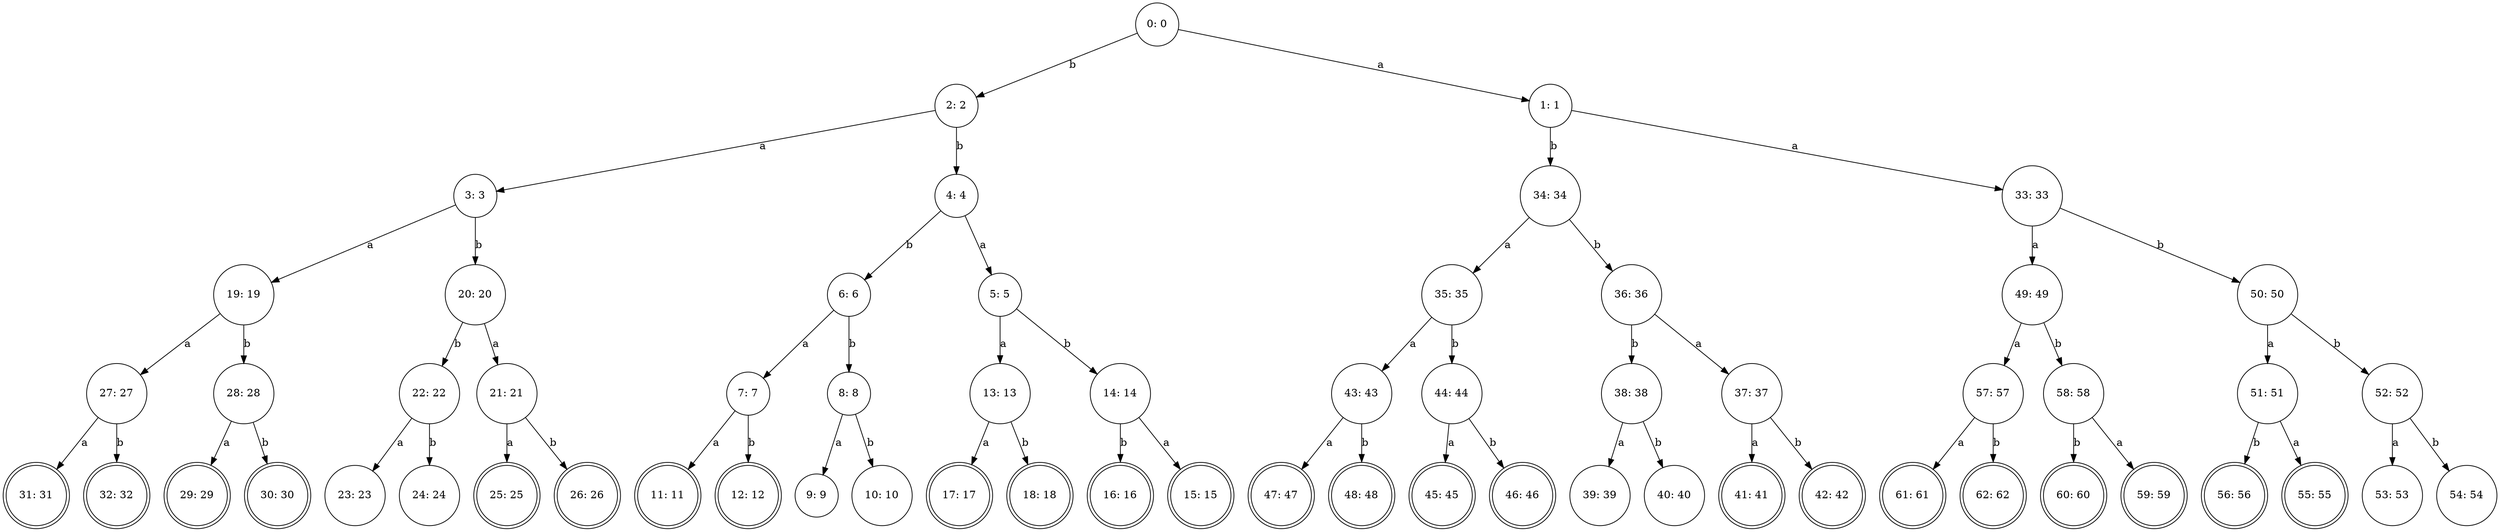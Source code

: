 digraph G {
node_13 [shape=circle,label="13: 13"];
	node_13 -> node_17 [label="a"];
	node_13 -> node_18 [label="b"];
node_34 [shape=circle,label="34: 34"];
	node_34 -> node_35 [label="a"];
	node_34 -> node_36 [label="b"];
node_22 [shape=circle,label="22: 22"];
	node_22 -> node_23 [label="a"];
	node_22 -> node_24 [label="b"];
node_33 [shape=circle,label="33: 33"];
	node_33 -> node_49 [label="a"];
	node_33 -> node_50 [label="b"];
node_53 [shape=circle,label="53: 53"];
node_2 [shape=circle,label="2: 2"];
	node_2 -> node_3 [label="a"];
	node_2 -> node_4 [label="b"];
node_6 [shape=circle,label="6: 6"];
	node_6 -> node_7 [label="a"];
	node_6 -> node_8 [label="b"];
node_57 [shape=circle,label="57: 57"];
	node_57 -> node_61 [label="a"];
	node_57 -> node_62 [label="b"];
node_60 [shape=doublecircle,label="60: 60"];
node_9 [shape=circle,label="9: 9"];
node_27 [shape=circle,label="27: 27"];
	node_27 -> node_31 [label="a"];
	node_27 -> node_32 [label="b"];
node_5 [shape=circle,label="5: 5"];
	node_5 -> node_13 [label="a"];
	node_5 -> node_14 [label="b"];
node_16 [shape=doublecircle,label="16: 16"];
node_28 [shape=circle,label="28: 28"];
	node_28 -> node_29 [label="a"];
	node_28 -> node_30 [label="b"];
node_31 [shape=doublecircle,label="31: 31"];
node_38 [shape=circle,label="38: 38"];
	node_38 -> node_39 [label="a"];
	node_38 -> node_40 [label="b"];
node_59 [shape=doublecircle,label="59: 59"];
node_43 [shape=circle,label="43: 43"];
	node_43 -> node_47 [label="a"];
	node_43 -> node_48 [label="b"];
node_14 [shape=circle,label="14: 14"];
	node_14 -> node_15 [label="a"];
	node_14 -> node_16 [label="b"];
node_48 [shape=doublecircle,label="48: 48"];
node_7 [shape=circle,label="7: 7"];
	node_7 -> node_11 [label="a"];
	node_7 -> node_12 [label="b"];
node_39 [shape=circle,label="39: 39"];
node_3 [shape=circle,label="3: 3"];
	node_3 -> node_19 [label="a"];
	node_3 -> node_20 [label="b"];
node_35 [shape=circle,label="35: 35"];
	node_35 -> node_43 [label="a"];
	node_35 -> node_44 [label="b"];
node_19 [shape=circle,label="19: 19"];
	node_19 -> node_27 [label="a"];
	node_19 -> node_28 [label="b"];
node_37 [shape=circle,label="37: 37"];
	node_37 -> node_41 [label="a"];
	node_37 -> node_42 [label="b"];
node_58 [shape=circle,label="58: 58"];
	node_58 -> node_59 [label="a"];
	node_58 -> node_60 [label="b"];
node_20 [shape=circle,label="20: 20"];
	node_20 -> node_21 [label="a"];
	node_20 -> node_22 [label="b"];
node_30 [shape=doublecircle,label="30: 30"];
node_12 [shape=doublecircle,label="12: 12"];
node_32 [shape=doublecircle,label="32: 32"];
node_56 [shape=doublecircle,label="56: 56"];
node_36 [shape=circle,label="36: 36"];
	node_36 -> node_37 [label="a"];
	node_36 -> node_38 [label="b"];
node_15 [shape=doublecircle,label="15: 15"];
node_62 [shape=doublecircle,label="62: 62"];
node_61 [shape=doublecircle,label="61: 61"];
node_25 [shape=doublecircle,label="25: 25"];
node_45 [shape=doublecircle,label="45: 45"];
node_50 [shape=circle,label="50: 50"];
	node_50 -> node_51 [label="a"];
	node_50 -> node_52 [label="b"];
node_10 [shape=circle,label="10: 10"];
node_11 [shape=doublecircle,label="11: 11"];
node_21 [shape=circle,label="21: 21"];
	node_21 -> node_25 [label="a"];
	node_21 -> node_26 [label="b"];
node_49 [shape=circle,label="49: 49"];
	node_49 -> node_57 [label="a"];
	node_49 -> node_58 [label="b"];
node_29 [shape=doublecircle,label="29: 29"];
node_52 [shape=circle,label="52: 52"];
	node_52 -> node_53 [label="a"];
	node_52 -> node_54 [label="b"];
node_54 [shape=circle,label="54: 54"];
node_44 [shape=circle,label="44: 44"];
	node_44 -> node_45 [label="a"];
	node_44 -> node_46 [label="b"];
node_26 [shape=doublecircle,label="26: 26"];
node_42 [shape=doublecircle,label="42: 42"];
node_8 [shape=circle,label="8: 8"];
	node_8 -> node_9 [label="a"];
	node_8 -> node_10 [label="b"];
node_55 [shape=doublecircle,label="55: 55"];
node_40 [shape=circle,label="40: 40"];
node_18 [shape=doublecircle,label="18: 18"];
node_23 [shape=circle,label="23: 23"];
node_47 [shape=doublecircle,label="47: 47"];
node_1 [shape=circle,label="1: 1"];
	node_1 -> node_33 [label="a"];
	node_1 -> node_34 [label="b"];
node_51 [shape=circle,label="51: 51"];
	node_51 -> node_55 [label="a"];
	node_51 -> node_56 [label="b"];
node_0 [shape=circle,label="0: 0"];
	node_0 -> node_1 [label="a"];
	node_0 -> node_2 [label="b"];
node_24 [shape=circle,label="24: 24"];
node_46 [shape=doublecircle,label="46: 46"];
node_17 [shape=doublecircle,label="17: 17"];
node_41 [shape=doublecircle,label="41: 41"];
node_4 [shape=circle,label="4: 4"];
	node_4 -> node_5 [label="a"];
	node_4 -> node_6 [label="b"];
}
